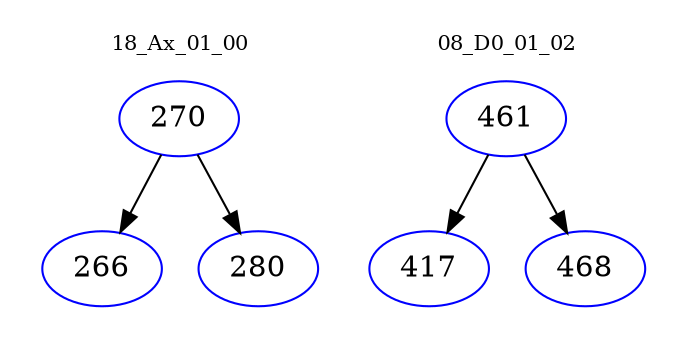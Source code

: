 digraph{
subgraph cluster_0 {
color = white
label = "18_Ax_01_00";
fontsize=10;
T0_270 [label="270", color="blue"]
T0_270 -> T0_266 [color="black"]
T0_266 [label="266", color="blue"]
T0_270 -> T0_280 [color="black"]
T0_280 [label="280", color="blue"]
}
subgraph cluster_1 {
color = white
label = "08_D0_01_02";
fontsize=10;
T1_461 [label="461", color="blue"]
T1_461 -> T1_417 [color="black"]
T1_417 [label="417", color="blue"]
T1_461 -> T1_468 [color="black"]
T1_468 [label="468", color="blue"]
}
}
